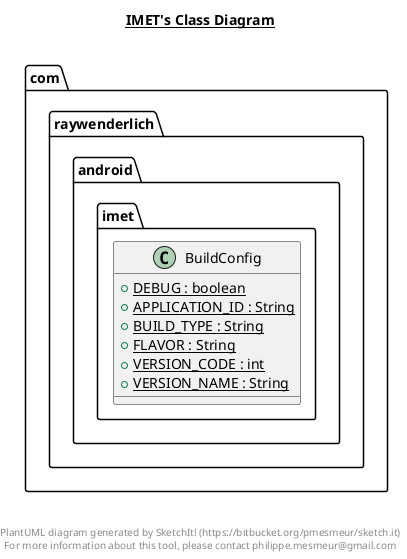 @startuml

title __IMET's Class Diagram__\n

  package com.raywenderlich.android.imet {
    class BuildConfig {
        {static} + DEBUG : boolean
        {static} + APPLICATION_ID : String
        {static} + BUILD_TYPE : String
        {static} + FLAVOR : String
        {static} + VERSION_CODE : int
        {static} + VERSION_NAME : String
    }
  }
  



right footer


PlantUML diagram generated by SketchIt! (https://bitbucket.org/pmesmeur/sketch.it)
For more information about this tool, please contact philippe.mesmeur@gmail.com
endfooter

@enduml
